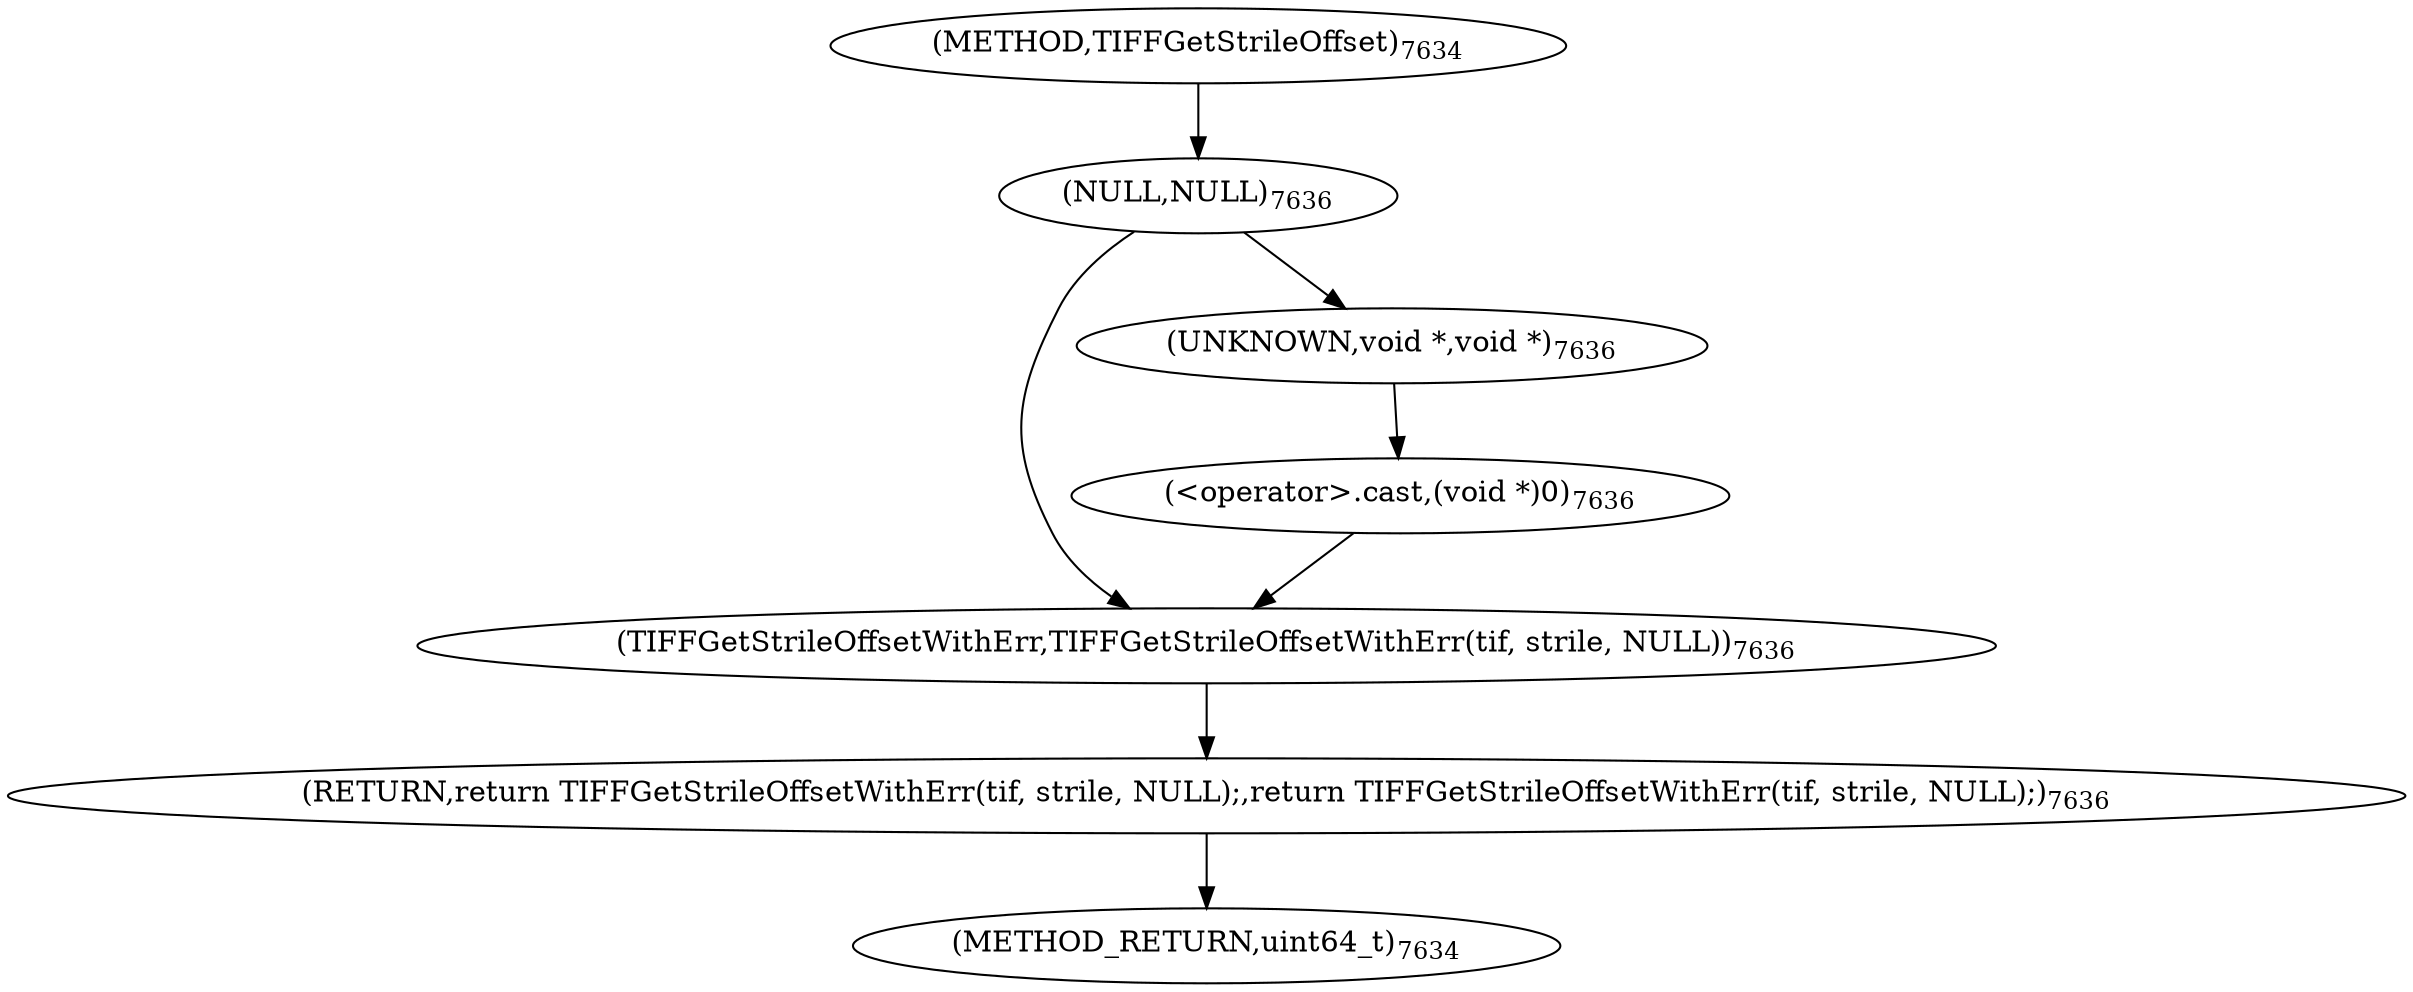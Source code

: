 digraph "TIFFGetStrileOffset" {  
"98456" [label = <(RETURN,return TIFFGetStrileOffsetWithErr(tif, strile, NULL);,return TIFFGetStrileOffsetWithErr(tif, strile, NULL);)<SUB>7636</SUB>> ]
"98457" [label = <(TIFFGetStrileOffsetWithErr,TIFFGetStrileOffsetWithErr(tif, strile, NULL))<SUB>7636</SUB>> ]
"98460" [label = <(NULL,NULL)<SUB>7636</SUB>> ]
"98462" [label = <(&lt;operator&gt;.cast,(void *)0)<SUB>7636</SUB>> ]
"98463" [label = <(UNKNOWN,void *,void *)<SUB>7636</SUB>> ]
"98452" [label = <(METHOD,TIFFGetStrileOffset)<SUB>7634</SUB>> ]
"98465" [label = <(METHOD_RETURN,uint64_t)<SUB>7634</SUB>> ]
  "98456" -> "98465" 
  "98457" -> "98456" 
  "98460" -> "98463" 
  "98460" -> "98457" 
  "98462" -> "98457" 
  "98463" -> "98462" 
  "98452" -> "98460" 
}
